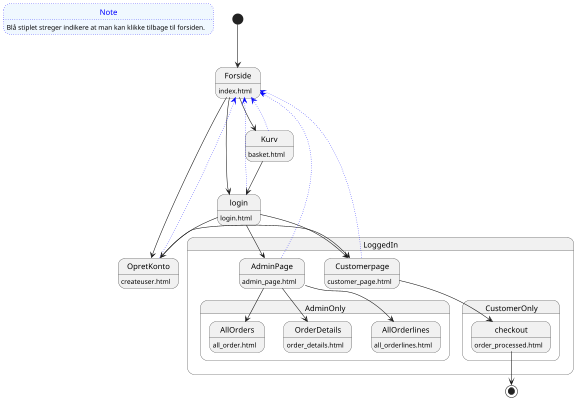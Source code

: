 @startuml
'https://plantuml.com/state-diagram

scale 400 width
scale 400 height

state Note  #aliceblue;line:blue;line.dotted;text:blue   : Blå stiplet streger indikere at man kan klikke tilbage til forsiden.


[*] --> Forside
Forside --> Kurv
Forside --> login
Forside -->OpretKonto
Kurv --> login
Kurv -[dotted,#blue]-> Forside
login -[dotted,#blue]->Forside
OpretKonto -[dotted,#blue]->Forside

Kurv: basket.html
Forside: index.html
OpretKonto : createuser.html
login: login.html



login --> OpretKonto

state LoggedIn{
login --> AdminPage
login --> Customerpage
OpretKonto --> Customerpage

AdminPage : admin_page.html
Customerpage: customer_page.html



state AdminOnly{
AdminPage --> AllOrders
AdminPage --> AllOrderlines
AdminPage --> OrderDetails
AdminPage -[dotted,#blue]-> Forside

AllOrders: all_order.html
AllOrderlines: all_orderlines.html
OrderDetails: order_details.html
}
state CustomerOnly{
Customerpage --> checkout
Customerpage -[dotted,#blue]-> Forside
checkout:order_processed.html
}

}
checkout -->[*]




@enduml
